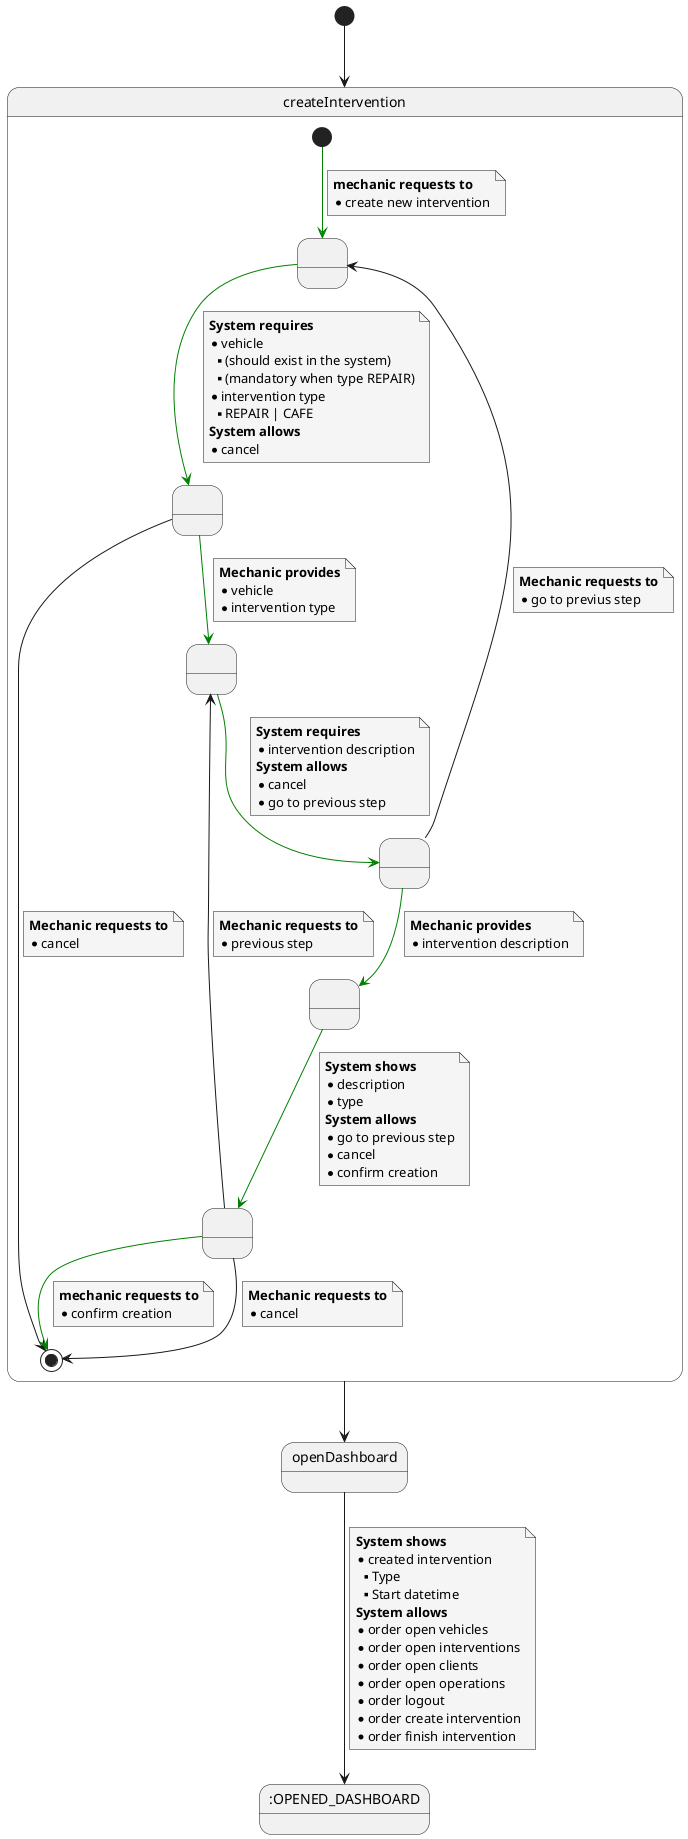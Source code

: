 @startuml
skinparam {
    NoteBackgroundColor #whiteSmoke
}


state OPENED_DASHBOARD as ":OPENED_DASHBOARD"

[*] --> createIntervention

state createIntervention {
state 1 as " "
state 2 as " "
state 4 as " "
state 5 as " "
state 6 as " "
state 7 as " "

[*] -[#Green]-> 1
note on link
    <b>mechanic requests to</b>
    * create new intervention
end note

1 -[#Green]-> 2
note on link
<b>System requires</b>
* vehicle
** (should exist in the system)
** (mandatory when type REPAIR)
* intervention type
** REPAIR | CAFE
<b>System allows</b>
* cancel
end note

2 --> [*]
note on link
<b>Mechanic requests to</b>
* cancel
end note

2 -[#Green]-> 4
note on link
<b>Mechanic provides</b>
* vehicle
* intervention type
end note

4 -[#Green]-> 5
note on link
<b>System requires</b>
* intervention description
<b>System allows</b>
* cancel
* go to previous step
end note

5 --> 1
note on link
<b>Mechanic requests to</b>
* go to previus step
end note

5 -[#Green]-> 6
note on link
<b>Mechanic provides</b>
* intervention description
end note

6 -[#Green]-> 7
note on link
<b>System shows</b>
* description
* type
<b>System allows</b>
* go to previous step
* cancel
* confirm creation
end note

7 --> [*]
note on link
<b>Mechanic requests to</b>
* cancel
end note

7 --> 4
note on link
<b>Mechanic requests to</b>
* previous step
end note

7 -[#Green]-> [*]
note on link
<b>mechanic requests to
* confirm creation
end note

}

createIntervention --> openDashboard

openDashboard --> OPENED_DASHBOARD
note on link
    <b>System shows</b>
    * created intervention
    **Type
    **Start datetime
    <b>System allows</b>
    * order open vehicles
    * order open interventions
    * order open clients
    * order open operations
    * order logout
    * order create intervention
    * order finish intervention
end note
@enduml
